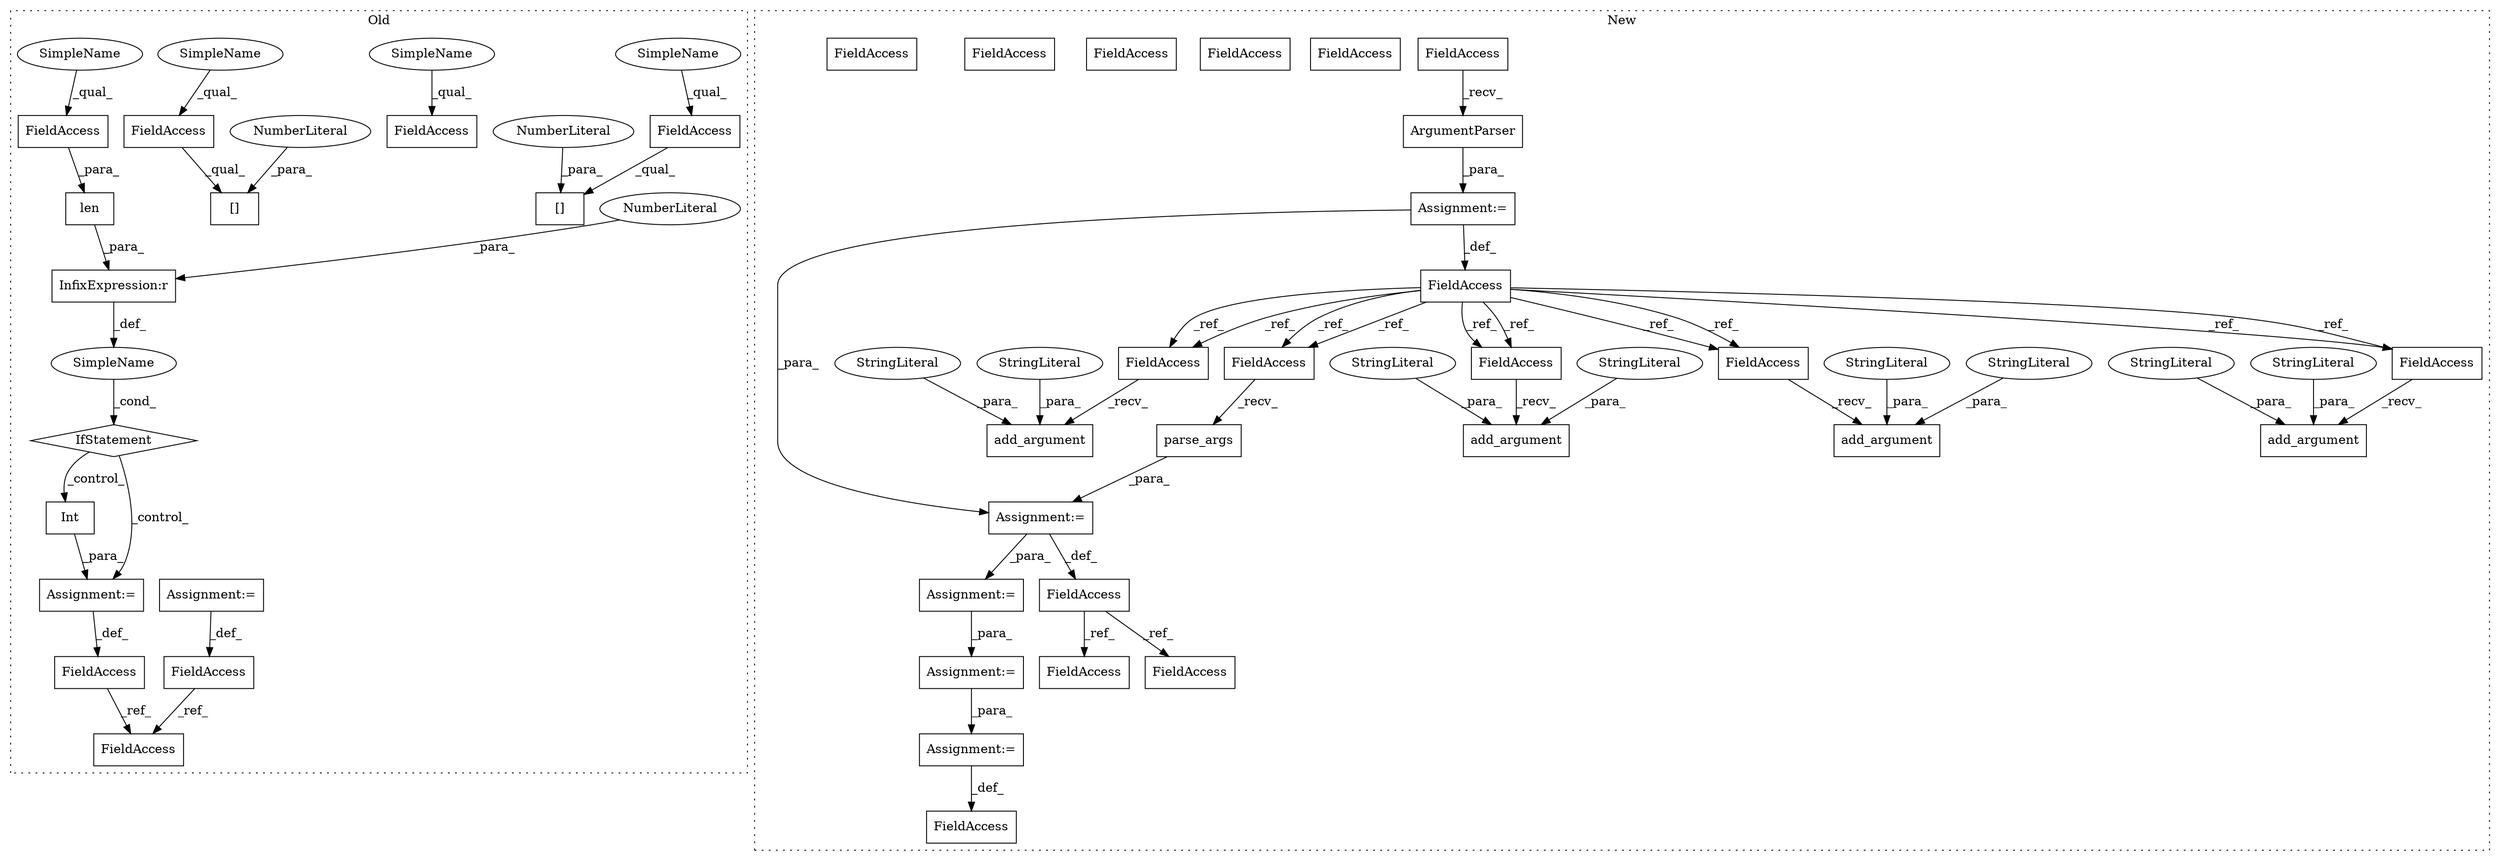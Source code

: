 digraph G {
subgraph cluster0 {
1 [label="len" a="32" s="2149,2161" l="4,1" shape="box"];
9 [label="InfixExpression:r" a="27" s="2162" l="3" shape="box"];
10 [label="NumberLiteral" a="34" s="2165" l="1" shape="ellipse"];
11 [label="IfStatement" a="25" s="2145,2166" l="4,2" shape="diamond"];
19 [label="FieldAccess" a="22" s="2153" l="8" shape="box"];
20 [label="FieldAccess" a="22" s="2073" l="8" shape="box"];
21 [label="FieldAccess" a="22" s="2111" l="8" shape="box"];
22 [label="[]" a="2" s="2111,2121" l="9,1" shape="box"];
23 [label="NumberLiteral" a="34" s="2120" l="1" shape="ellipse"];
24 [label="FieldAccess" a="22" s="2186" l="8" shape="box"];
25 [label="[]" a="2" s="2073,2083" l="9,1" shape="box"];
26 [label="NumberLiteral" a="34" s="2082" l="1" shape="ellipse"];
32 [label="SimpleName" a="42" s="" l="" shape="ellipse"];
33 [label="Int" a="32" s="2182,2197" l="4,1" shape="box"];
41 [label="FieldAccess" a="22" s="2178" l="3" shape="box"];
43 [label="FieldAccess" a="22" s="2372" l="3" shape="box"];
45 [label="FieldAccess" a="22" s="2131" l="3" shape="box"];
48 [label="Assignment:=" a="7" s="2181" l="1" shape="box"];
49 [label="Assignment:=" a="7" s="2134" l="1" shape="box"];
50 [label="SimpleName" a="42" s="2186" l="3" shape="ellipse"];
51 [label="SimpleName" a="42" s="2111" l="3" shape="ellipse"];
52 [label="SimpleName" a="42" s="2153" l="3" shape="ellipse"];
53 [label="SimpleName" a="42" s="2073" l="3" shape="ellipse"];
label = "Old";
style="dotted";
}
subgraph cluster1 {
2 [label="ArgumentParser" a="32" s="2127" l="16" shape="box"];
3 [label="add_argument" a="32" s="2158,2218" l="13,1" shape="box"];
4 [label="StringLiteral" a="45" s="2192" l="26" shape="ellipse"];
5 [label="StringLiteral" a="45" s="2171" l="10" shape="ellipse"];
6 [label="Assignment:=" a="7" s="2117" l="1" shape="box"];
7 [label="parse_args" a="32" s="2496" l="12" shape="box"];
8 [label="Assignment:=" a="7" s="2610" l="47" shape="box"];
12 [label="add_argument" a="32" s="2314,2370" l="13,1" shape="box"];
13 [label="StringLiteral" a="45" s="2345" l="25" shape="ellipse"];
14 [label="StringLiteral" a="45" s="2327" l="10" shape="ellipse"];
15 [label="add_argument" a="32" s="2386,2475" l="13,1" shape="box"];
16 [label="StringLiteral" a="45" s="2399" l="7" shape="ellipse"];
17 [label="StringLiteral" a="45" s="2414" l="61" shape="ellipse"];
18 [label="Assignment:=" a="7" s="2809" l="44" shape="box"];
27 [label="FieldAccess" a="22" s="2667" l="11" shape="box"];
28 [label="FieldAccess" a="22" s="2118" l="8" shape="box"];
29 [label="add_argument" a="32" s="2234,2298" l="13,1" shape="box"];
30 [label="StringLiteral" a="45" s="2268" l="30" shape="ellipse"];
31 [label="StringLiteral" a="45" s="2247" l="10" shape="ellipse"];
34 [label="FieldAccess" a="22" s="2111" l="6" shape="box"];
35 [label="FieldAccess" a="22" s="2484" l="4" shape="box"];
36 [label="FieldAccess" a="22" s="2227" l="6" shape="box"];
37 [label="FieldAccess" a="22" s="2151" l="6" shape="box"];
38 [label="FieldAccess" a="22" s="2489" l="6" shape="box"];
39 [label="FieldAccess" a="22" s="2307" l="6" shape="box"];
40 [label="FieldAccess" a="22" s="2736" l="4" shape="box"];
42 [label="FieldAccess" a="22" s="2379" l="6" shape="box"];
44 [label="FieldAccess" a="22" s="2722" l="4" shape="box"];
46 [label="Assignment:=" a="7" s="2531" l="14" shape="box"];
47 [label="Assignment:=" a="7" s="2488" l="1" shape="box"];
54 [label="FieldAccess" a="22" s="2227" l="6" shape="box"];
55 [label="FieldAccess" a="22" s="2379" l="6" shape="box"];
56 [label="FieldAccess" a="22" s="2151" l="6" shape="box"];
57 [label="FieldAccess" a="22" s="2489" l="6" shape="box"];
58 [label="FieldAccess" a="22" s="2307" l="6" shape="box"];
label = "New";
style="dotted";
}
1 -> 9 [label="_para_"];
2 -> 6 [label="_para_"];
4 -> 3 [label="_para_"];
5 -> 3 [label="_para_"];
6 -> 34 [label="_def_"];
6 -> 47 [label="_para_"];
7 -> 47 [label="_para_"];
8 -> 46 [label="_para_"];
9 -> 32 [label="_def_"];
10 -> 9 [label="_para_"];
11 -> 48 [label="_control_"];
11 -> 33 [label="_control_"];
13 -> 12 [label="_para_"];
14 -> 12 [label="_para_"];
16 -> 15 [label="_para_"];
17 -> 15 [label="_para_"];
18 -> 27 [label="_def_"];
19 -> 1 [label="_para_"];
20 -> 25 [label="_qual_"];
21 -> 22 [label="_qual_"];
23 -> 22 [label="_para_"];
26 -> 25 [label="_para_"];
28 -> 2 [label="_recv_"];
30 -> 29 [label="_para_"];
31 -> 29 [label="_para_"];
32 -> 11 [label="_cond_"];
33 -> 48 [label="_para_"];
34 -> 55 [label="_ref_"];
34 -> 54 [label="_ref_"];
34 -> 56 [label="_ref_"];
34 -> 57 [label="_ref_"];
34 -> 55 [label="_ref_"];
34 -> 58 [label="_ref_"];
34 -> 57 [label="_ref_"];
34 -> 54 [label="_ref_"];
34 -> 56 [label="_ref_"];
34 -> 58 [label="_ref_"];
35 -> 40 [label="_ref_"];
35 -> 44 [label="_ref_"];
41 -> 43 [label="_ref_"];
45 -> 43 [label="_ref_"];
46 -> 18 [label="_para_"];
47 -> 8 [label="_para_"];
47 -> 35 [label="_def_"];
48 -> 41 [label="_def_"];
49 -> 45 [label="_def_"];
50 -> 24 [label="_qual_"];
51 -> 21 [label="_qual_"];
52 -> 19 [label="_qual_"];
53 -> 20 [label="_qual_"];
54 -> 29 [label="_recv_"];
55 -> 15 [label="_recv_"];
56 -> 3 [label="_recv_"];
57 -> 7 [label="_recv_"];
58 -> 12 [label="_recv_"];
}